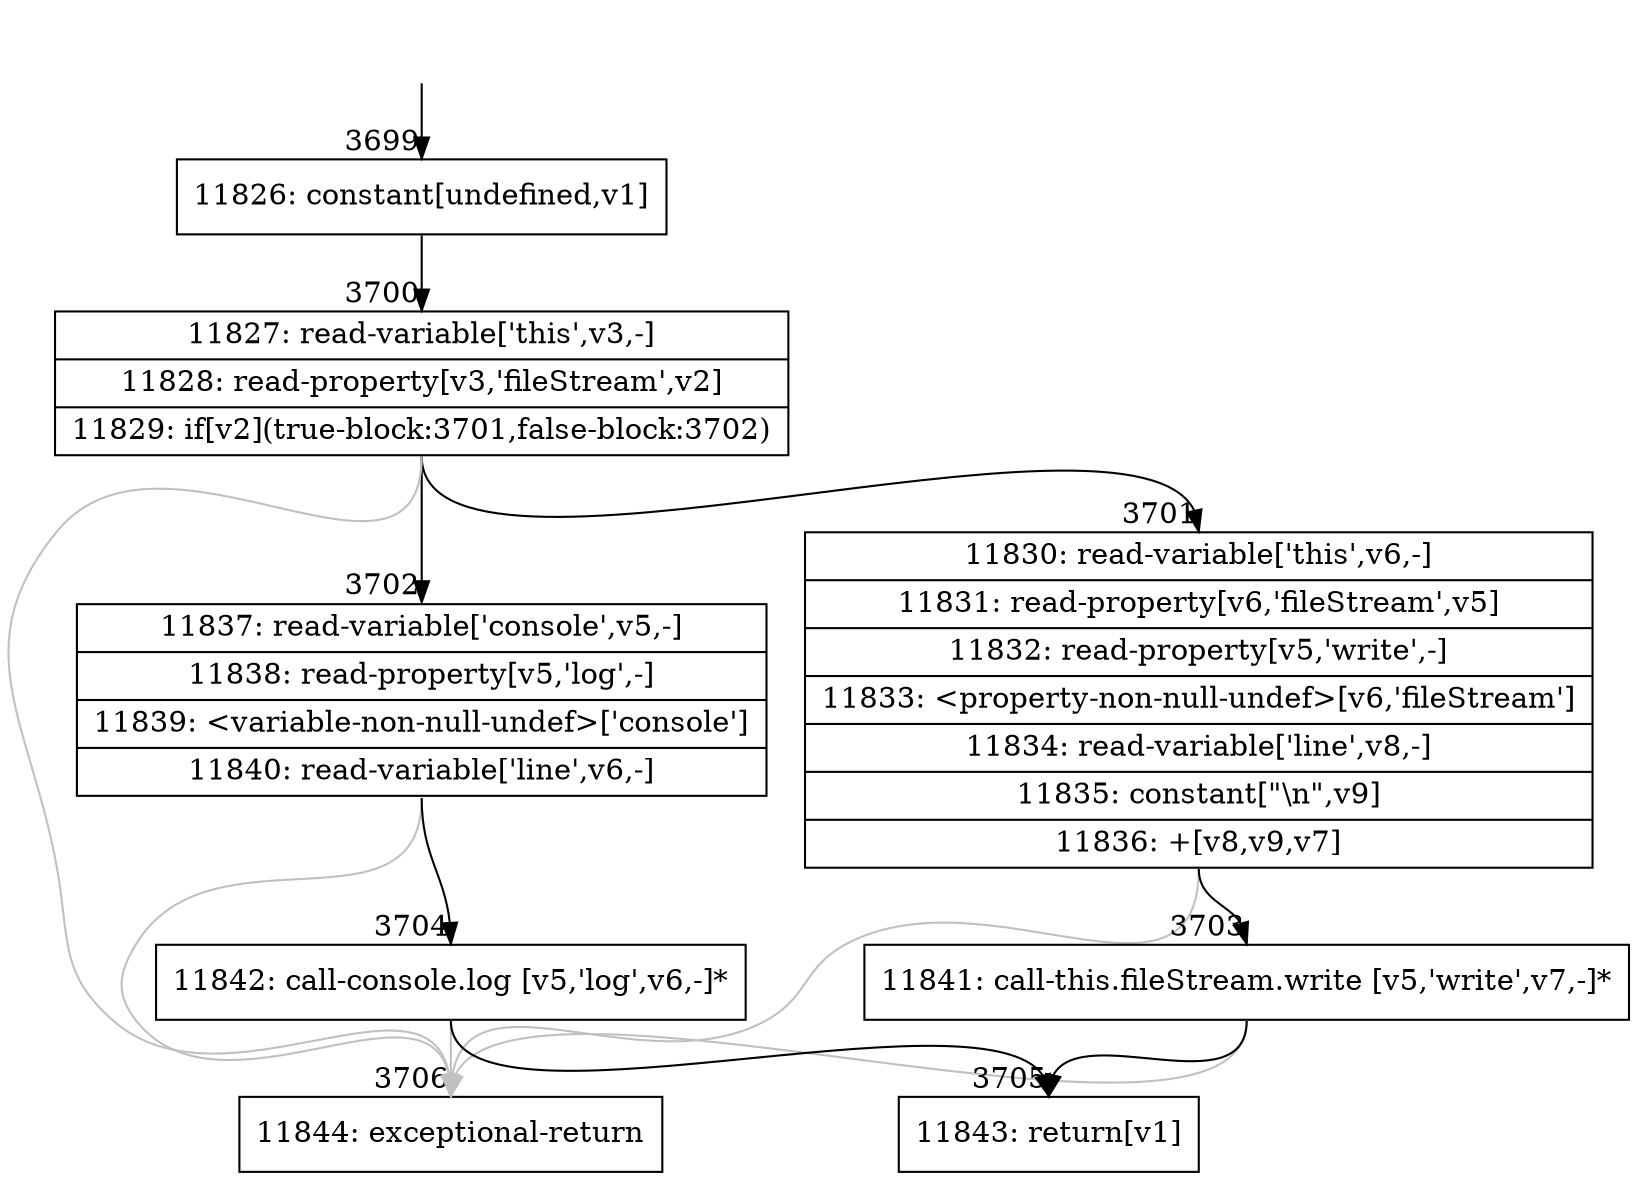digraph {
rankdir="TD"
BB_entry335[shape=none,label=""];
BB_entry335 -> BB3699 [tailport=s, headport=n, headlabel="    3699"]
BB3699 [shape=record label="{11826: constant[undefined,v1]}" ] 
BB3699 -> BB3700 [tailport=s, headport=n, headlabel="      3700"]
BB3700 [shape=record label="{11827: read-variable['this',v3,-]|11828: read-property[v3,'fileStream',v2]|11829: if[v2](true-block:3701,false-block:3702)}" ] 
BB3700 -> BB3701 [tailport=s, headport=n, headlabel="      3701"]
BB3700 -> BB3702 [tailport=s, headport=n, headlabel="      3702"]
BB3700 -> BB3706 [tailport=s, headport=n, color=gray, headlabel="      3706"]
BB3701 [shape=record label="{11830: read-variable['this',v6,-]|11831: read-property[v6,'fileStream',v5]|11832: read-property[v5,'write',-]|11833: \<property-non-null-undef\>[v6,'fileStream']|11834: read-variable['line',v8,-]|11835: constant[\"\\n\",v9]|11836: +[v8,v9,v7]}" ] 
BB3701 -> BB3703 [tailport=s, headport=n, headlabel="      3703"]
BB3701 -> BB3706 [tailport=s, headport=n, color=gray]
BB3702 [shape=record label="{11837: read-variable['console',v5,-]|11838: read-property[v5,'log',-]|11839: \<variable-non-null-undef\>['console']|11840: read-variable['line',v6,-]}" ] 
BB3702 -> BB3704 [tailport=s, headport=n, headlabel="      3704"]
BB3702 -> BB3706 [tailport=s, headport=n, color=gray]
BB3703 [shape=record label="{11841: call-this.fileStream.write [v5,'write',v7,-]*}" ] 
BB3703 -> BB3705 [tailport=s, headport=n, headlabel="      3705"]
BB3703 -> BB3706 [tailport=s, headport=n, color=gray]
BB3704 [shape=record label="{11842: call-console.log [v5,'log',v6,-]*}" ] 
BB3704 -> BB3705 [tailport=s, headport=n]
BB3704 -> BB3706 [tailport=s, headport=n, color=gray]
BB3705 [shape=record label="{11843: return[v1]}" ] 
BB3706 [shape=record label="{11844: exceptional-return}" ] 
//#$~ 4239
}
